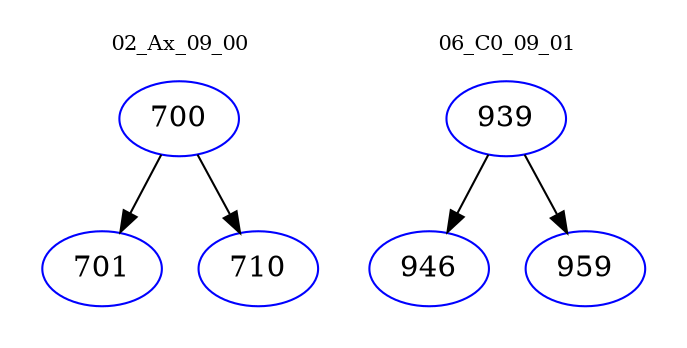 digraph{
subgraph cluster_0 {
color = white
label = "02_Ax_09_00";
fontsize=10;
T0_700 [label="700", color="blue"]
T0_700 -> T0_701 [color="black"]
T0_701 [label="701", color="blue"]
T0_700 -> T0_710 [color="black"]
T0_710 [label="710", color="blue"]
}
subgraph cluster_1 {
color = white
label = "06_C0_09_01";
fontsize=10;
T1_939 [label="939", color="blue"]
T1_939 -> T1_946 [color="black"]
T1_946 [label="946", color="blue"]
T1_939 -> T1_959 [color="black"]
T1_959 [label="959", color="blue"]
}
}
